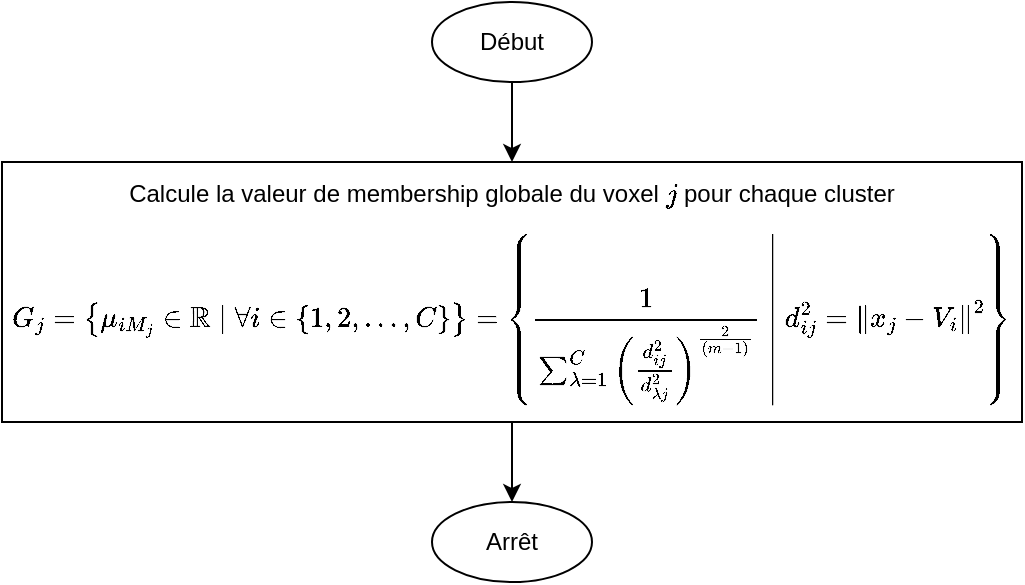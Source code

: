 <mxfile version="22.1.2" type="device">
  <diagram name="Page-1" id="up5SpVWIg9o8TuGv0DSf">
    <mxGraphModel dx="636" dy="376" grid="1" gridSize="10" guides="1" tooltips="1" connect="1" arrows="1" fold="1" page="1" pageScale="1" pageWidth="850" pageHeight="1100" math="1" shadow="0">
      <root>
        <mxCell id="0" />
        <mxCell id="1" parent="0" />
        <mxCell id="WUy04WqQ4Grd-aKsP7rc-2" value="" style="edgeStyle=orthogonalEdgeStyle;rounded=0;orthogonalLoop=1;jettySize=auto;html=1;" parent="1" source="WUy04WqQ4Grd-aKsP7rc-3" target="WUy04WqQ4Grd-aKsP7rc-5" edge="1">
          <mxGeometry relative="1" as="geometry" />
        </mxCell>
        <mxCell id="WUy04WqQ4Grd-aKsP7rc-3" value="Début" style="ellipse;whiteSpace=wrap;html=1;" parent="1" vertex="1">
          <mxGeometry x="385" y="40" width="80" height="40" as="geometry" />
        </mxCell>
        <mxCell id="WUy04WqQ4Grd-aKsP7rc-4" value="" style="edgeStyle=orthogonalEdgeStyle;rounded=0;orthogonalLoop=1;jettySize=auto;html=1;" parent="1" source="WUy04WqQ4Grd-aKsP7rc-5" target="WUy04WqQ4Grd-aKsP7rc-6" edge="1">
          <mxGeometry relative="1" as="geometry" />
        </mxCell>
        <mxCell id="WUy04WqQ4Grd-aKsP7rc-5" value="Calcule la valeur de membership globale du voxel `j` pour chaque cluster&lt;br&gt;$$G_j =&amp;nbsp; \big\{\mu_{iM_j} \in \mathbb{R} \mid \forall i \in \{1,2,...,C\}\big\} = \left\{\left. \frac{ 1 }{ \sum_{\lambda&lt;br&gt;=1}^C {\left( \frac{ d^2_{ij} }{ d^2_{\lambda&lt;br&gt;j} } \right) }^{\frac{ 2 }{ (m-1) } } }\&amp;nbsp; \right| \ d^2_{ij} = \left\Vert x_j - V_i \right\Vert ^2 \right\}$$" style="whiteSpace=wrap;html=1;spacingTop=12;" parent="1" vertex="1">
          <mxGeometry x="170" y="120" width="510" height="130" as="geometry" />
        </mxCell>
        <mxCell id="WUy04WqQ4Grd-aKsP7rc-6" value="Arrêt" style="ellipse;whiteSpace=wrap;html=1;" parent="1" vertex="1">
          <mxGeometry x="385" y="290" width="80" height="40" as="geometry" />
        </mxCell>
      </root>
    </mxGraphModel>
  </diagram>
</mxfile>
